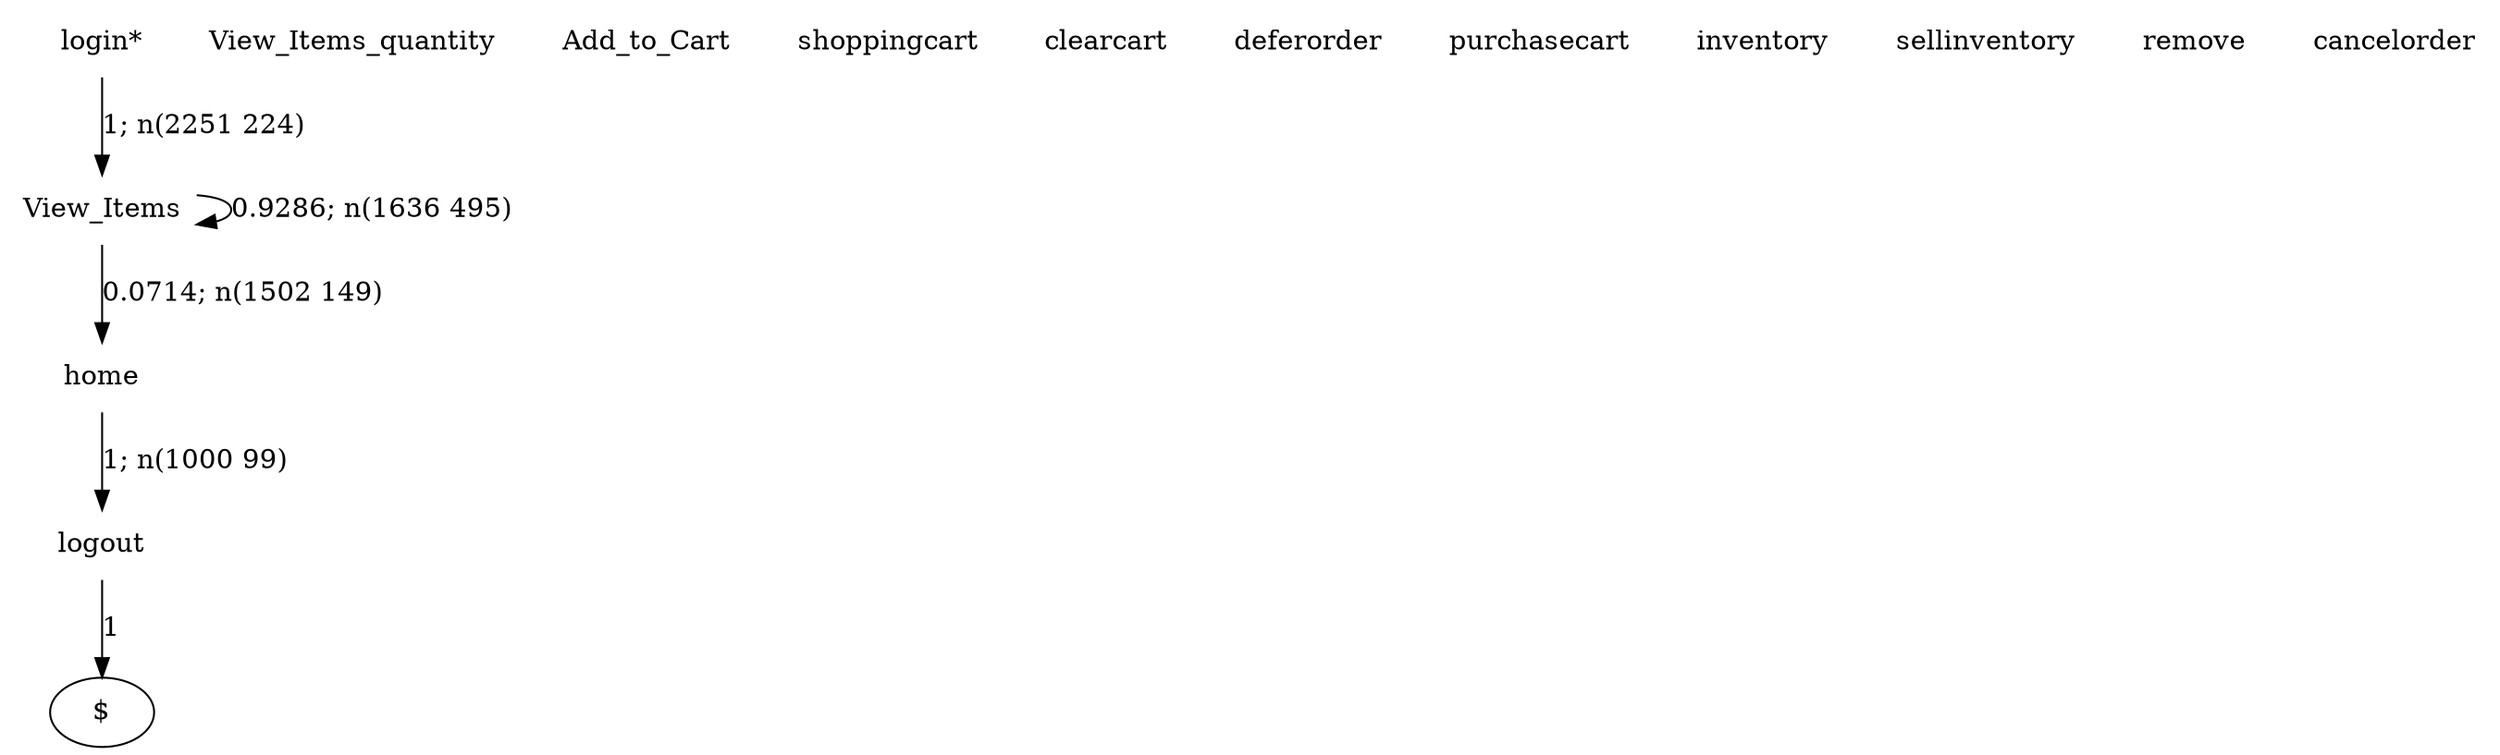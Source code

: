 digraph G {"login*" [label="login*",shape=none];"View_Items" [label="View_Items",shape=none];"home" [label="home",shape=none];"logout" [label="logout",shape=none];"View_Items_quantity" [label="View_Items_quantity",shape=none];"Add_to_Cart" [label="Add_to_Cart",shape=none];"shoppingcart" [label="shoppingcart",shape=none];"clearcart" [label="clearcart",shape=none];"deferorder" [label="deferorder",shape=none];"purchasecart" [label="purchasecart",shape=none];"inventory" [label="inventory",shape=none];"sellinventory" [label="sellinventory",shape=none];"remove" [label="remove",shape=none];"cancelorder" [label="cancelorder",shape=none];"login*"->"View_Items" [style=solid,label="1; n(2251 224)"];"View_Items"->"View_Items" [style=solid,label="0.9286; n(1636 495)"];"View_Items"->"home" [style=solid,label="0.0714; n(1502 149)"];"home"->"logout" [style=solid,label="1; n(1000 99)"];"logout"->"$" [style=solid,label="1"];}